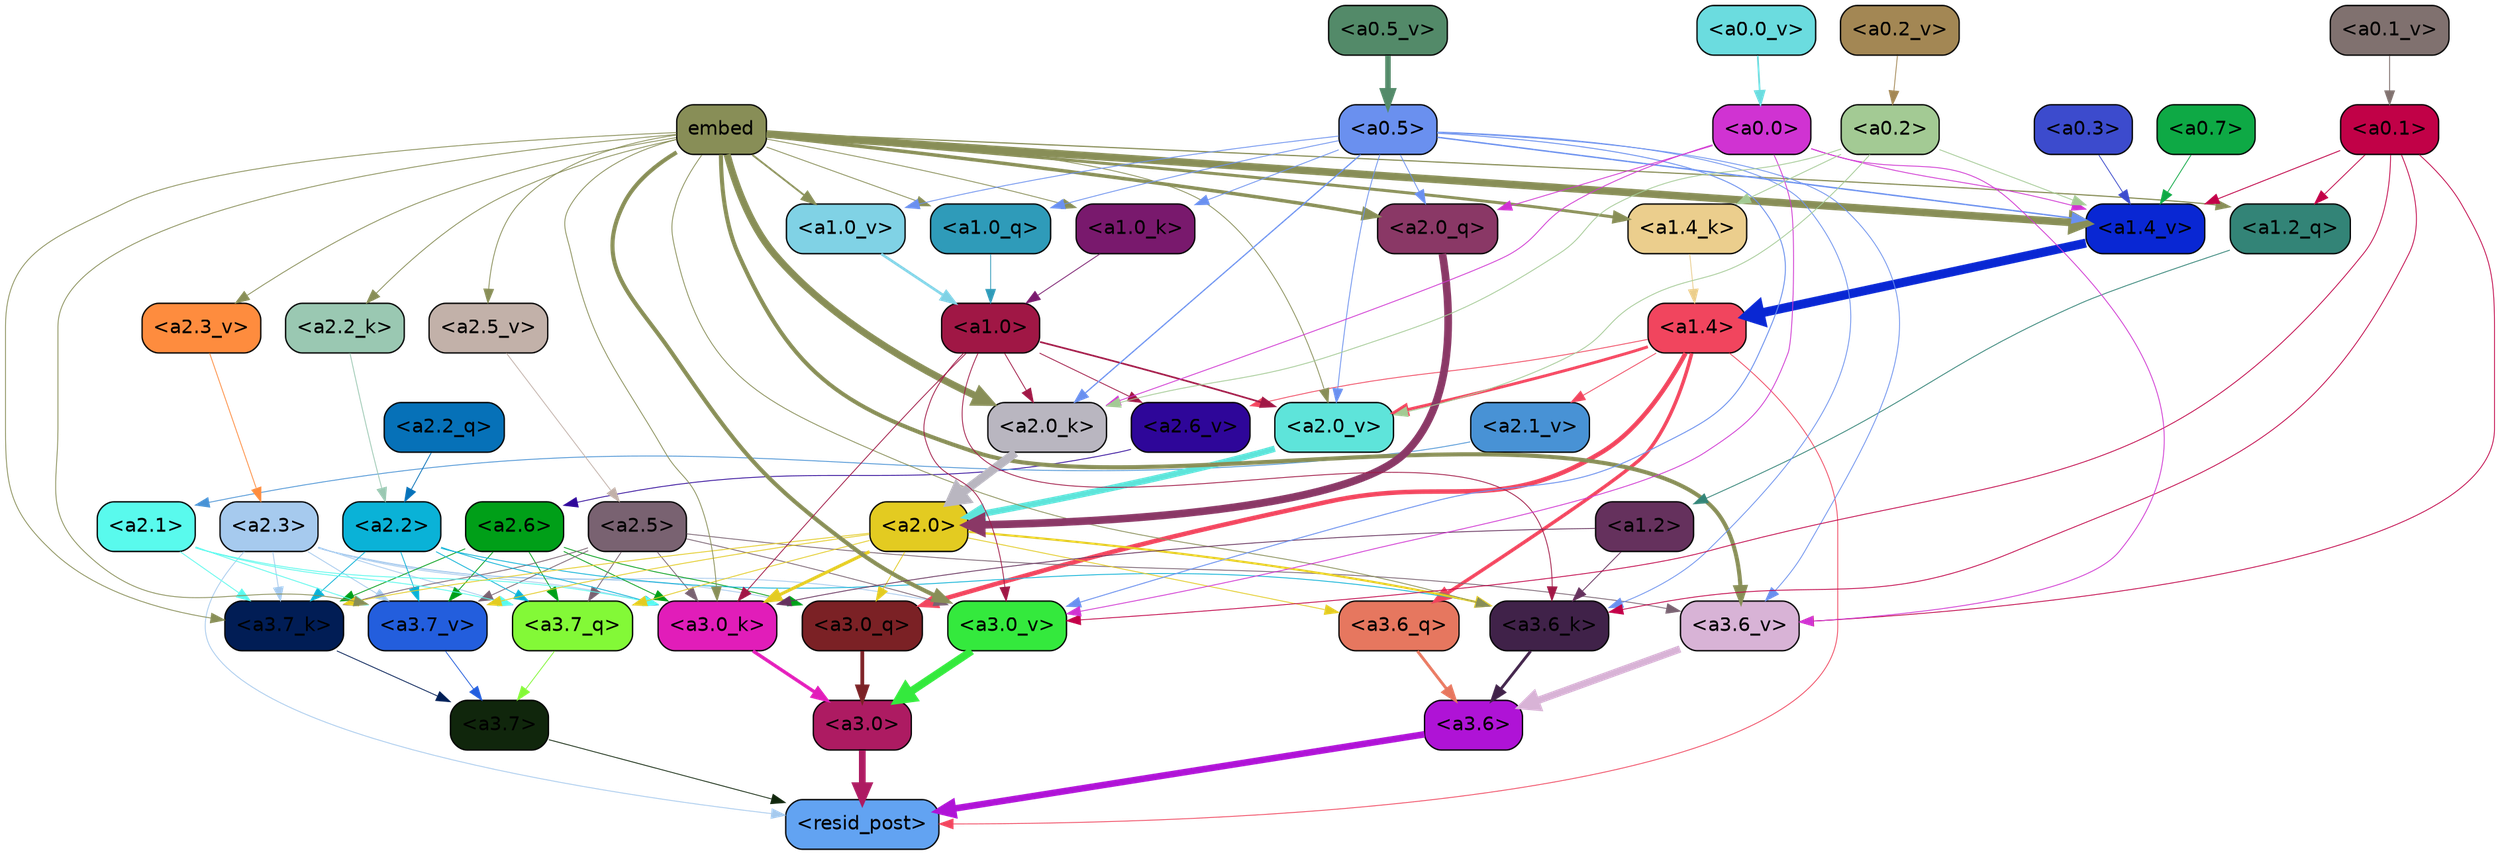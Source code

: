 strict digraph "" {
	graph [bgcolor=transparent,
		layout=dot,
		overlap=false,
		splines=true
	];
	"<a3.7>"	[color=black,
		fillcolor="#10260c",
		fontname=Helvetica,
		shape=box,
		style="filled, rounded"];
	"<resid_post>"	[color=black,
		fillcolor="#62a3f2",
		fontname=Helvetica,
		shape=box,
		style="filled, rounded"];
	"<a3.7>" -> "<resid_post>"	[color="#10260c",
		penwidth=0.6];
	"<a3.6>"	[color=black,
		fillcolor="#af13d6",
		fontname=Helvetica,
		shape=box,
		style="filled, rounded"];
	"<a3.6>" -> "<resid_post>"	[color="#af13d6",
		penwidth=4.753257989883423];
	"<a3.0>"	[color=black,
		fillcolor="#ad1b62",
		fontname=Helvetica,
		shape=box,
		style="filled, rounded"];
	"<a3.0>" -> "<resid_post>"	[color="#ad1b62",
		penwidth=4.90053927898407];
	"<a2.3>"	[color=black,
		fillcolor="#a6caee",
		fontname=Helvetica,
		shape=box,
		style="filled, rounded"];
	"<a2.3>" -> "<resid_post>"	[color="#a6caee",
		penwidth=0.6];
	"<a3.7_q>"	[color=black,
		fillcolor="#83f937",
		fontname=Helvetica,
		shape=box,
		style="filled, rounded"];
	"<a2.3>" -> "<a3.7_q>"	[color="#a6caee",
		penwidth=0.6];
	"<a3.0_q>"	[color=black,
		fillcolor="#7b2125",
		fontname=Helvetica,
		shape=box,
		style="filled, rounded"];
	"<a2.3>" -> "<a3.0_q>"	[color="#a6caee",
		penwidth=0.6];
	"<a3.7_k>"	[color=black,
		fillcolor="#011d55",
		fontname=Helvetica,
		shape=box,
		style="filled, rounded"];
	"<a2.3>" -> "<a3.7_k>"	[color="#a6caee",
		penwidth=0.6];
	"<a3.0_k>"	[color=black,
		fillcolor="#e11db9",
		fontname=Helvetica,
		shape=box,
		style="filled, rounded"];
	"<a2.3>" -> "<a3.0_k>"	[color="#a6caee",
		penwidth=0.6];
	"<a3.7_v>"	[color=black,
		fillcolor="#235edd",
		fontname=Helvetica,
		shape=box,
		style="filled, rounded"];
	"<a2.3>" -> "<a3.7_v>"	[color="#a6caee",
		penwidth=0.6];
	"<a3.0_v>"	[color=black,
		fillcolor="#34e93d",
		fontname=Helvetica,
		shape=box,
		style="filled, rounded"];
	"<a2.3>" -> "<a3.0_v>"	[color="#a6caee",
		penwidth=0.6];
	"<a1.4>"	[color=black,
		fillcolor="#f1455e",
		fontname=Helvetica,
		shape=box,
		style="filled, rounded"];
	"<a1.4>" -> "<resid_post>"	[color="#f1455e",
		penwidth=0.6];
	"<a3.6_q>"	[color=black,
		fillcolor="#e6775f",
		fontname=Helvetica,
		shape=box,
		style="filled, rounded"];
	"<a1.4>" -> "<a3.6_q>"	[color="#f1455e",
		penwidth=2.5149343013763428];
	"<a1.4>" -> "<a3.0_q>"	[color="#f1455e",
		penwidth=3.2760138511657715];
	"<a2.6_v>"	[color=black,
		fillcolor="#2e0699",
		fontname=Helvetica,
		shape=box,
		style="filled, rounded"];
	"<a1.4>" -> "<a2.6_v>"	[color="#f1455e",
		penwidth=0.6];
	"<a2.1_v>"	[color=black,
		fillcolor="#4892d5",
		fontname=Helvetica,
		shape=box,
		style="filled, rounded"];
	"<a1.4>" -> "<a2.1_v>"	[color="#f1455e",
		penwidth=0.6];
	"<a2.0_v>"	[color=black,
		fillcolor="#5ee4da",
		fontname=Helvetica,
		shape=box,
		style="filled, rounded"];
	"<a1.4>" -> "<a2.0_v>"	[color="#f1455e",
		penwidth=2.0870713144540787];
	"<a3.7_q>" -> "<a3.7>"	[color="#83f937",
		penwidth=0.6];
	"<a3.6_q>" -> "<a3.6>"	[color="#e6775f",
		penwidth=2.091020345687866];
	"<a3.0_q>" -> "<a3.0>"	[color="#7b2125",
		penwidth=2.7421876192092896];
	"<a3.7_k>" -> "<a3.7>"	[color="#011d55",
		penwidth=0.6];
	"<a3.6_k>"	[color=black,
		fillcolor="#402249",
		fontname=Helvetica,
		shape=box,
		style="filled, rounded"];
	"<a3.6_k>" -> "<a3.6>"	[color="#402249",
		penwidth=2.048597991466522];
	"<a3.0_k>" -> "<a3.0>"	[color="#e11db9",
		penwidth=2.476402521133423];
	"<a3.7_v>" -> "<a3.7>"	[color="#235edd",
		penwidth=0.6];
	"<a3.6_v>"	[color=black,
		fillcolor="#d8b3d6",
		fontname=Helvetica,
		shape=box,
		style="filled, rounded"];
	"<a3.6_v>" -> "<a3.6>"	[color="#d8b3d6",
		penwidth=5.2550448179244995];
	"<a3.0_v>" -> "<a3.0>"	[color="#34e93d",
		penwidth=5.652270674705505];
	"<a2.6>"	[color=black,
		fillcolor="#009f18",
		fontname=Helvetica,
		shape=box,
		style="filled, rounded"];
	"<a2.6>" -> "<a3.7_q>"	[color="#009f18",
		penwidth=0.6];
	"<a2.6>" -> "<a3.0_q>"	[color="#009f18",
		penwidth=0.6];
	"<a2.6>" -> "<a3.7_k>"	[color="#009f18",
		penwidth=0.6];
	"<a2.6>" -> "<a3.0_k>"	[color="#009f18",
		penwidth=0.6];
	"<a2.6>" -> "<a3.7_v>"	[color="#009f18",
		penwidth=0.6];
	"<a2.5>"	[color=black,
		fillcolor="#796271",
		fontname=Helvetica,
		shape=box,
		style="filled, rounded"];
	"<a2.5>" -> "<a3.7_q>"	[color="#796271",
		penwidth=0.6];
	"<a2.5>" -> "<a3.7_k>"	[color="#796271",
		penwidth=0.6];
	"<a2.5>" -> "<a3.0_k>"	[color="#796271",
		penwidth=0.6];
	"<a2.5>" -> "<a3.7_v>"	[color="#796271",
		penwidth=0.6];
	"<a2.5>" -> "<a3.6_v>"	[color="#796271",
		penwidth=0.6];
	"<a2.5>" -> "<a3.0_v>"	[color="#796271",
		penwidth=0.6];
	"<a2.2>"	[color=black,
		fillcolor="#0ab2d7",
		fontname=Helvetica,
		shape=box,
		style="filled, rounded"];
	"<a2.2>" -> "<a3.7_q>"	[color="#0ab2d7",
		penwidth=0.6];
	"<a2.2>" -> "<a3.7_k>"	[color="#0ab2d7",
		penwidth=0.6];
	"<a2.2>" -> "<a3.6_k>"	[color="#0ab2d7",
		penwidth=0.6];
	"<a2.2>" -> "<a3.0_k>"	[color="#0ab2d7",
		penwidth=0.6];
	"<a2.2>" -> "<a3.7_v>"	[color="#0ab2d7",
		penwidth=0.6];
	"<a2.1>"	[color=black,
		fillcolor="#59faed",
		fontname=Helvetica,
		shape=box,
		style="filled, rounded"];
	"<a2.1>" -> "<a3.7_q>"	[color="#59faed",
		penwidth=0.6];
	"<a2.1>" -> "<a3.7_k>"	[color="#59faed",
		penwidth=0.6];
	"<a2.1>" -> "<a3.0_k>"	[color="#59faed",
		penwidth=0.6];
	"<a2.1>" -> "<a3.7_v>"	[color="#59faed",
		penwidth=0.6];
	"<a2.0>"	[color=black,
		fillcolor="#e3cb21",
		fontname=Helvetica,
		shape=box,
		style="filled, rounded"];
	"<a2.0>" -> "<a3.7_q>"	[color="#e3cb21",
		penwidth=0.6];
	"<a2.0>" -> "<a3.6_q>"	[color="#e3cb21",
		penwidth=0.6];
	"<a2.0>" -> "<a3.0_q>"	[color="#e3cb21",
		penwidth=0.6];
	"<a2.0>" -> "<a3.7_k>"	[color="#e3cb21",
		penwidth=0.6];
	"<a2.0>" -> "<a3.6_k>"	[color="#e3cb21",
		penwidth=1.5290023684501648];
	"<a2.0>" -> "<a3.0_k>"	[color="#e3cb21",
		penwidth=2.2635570764541626];
	"<a2.0>" -> "<a3.7_v>"	[color="#e3cb21",
		penwidth=0.6];
	embed	[color=black,
		fillcolor="#888e57",
		fontname=Helvetica,
		shape=box,
		style="filled, rounded"];
	embed -> "<a3.7_k>"	[color="#888e57",
		penwidth=0.6];
	embed -> "<a3.6_k>"	[color="#888e57",
		penwidth=0.6];
	embed -> "<a3.0_k>"	[color="#888e57",
		penwidth=0.6];
	embed -> "<a3.7_v>"	[color="#888e57",
		penwidth=0.6];
	embed -> "<a3.6_v>"	[color="#888e57",
		penwidth=2.9556376338005066];
	embed -> "<a3.0_v>"	[color="#888e57",
		penwidth=2.972973108291626];
	"<a2.0_q>"	[color=black,
		fillcolor="#8a3866",
		fontname=Helvetica,
		shape=box,
		style="filled, rounded"];
	embed -> "<a2.0_q>"	[color="#888e57",
		penwidth=2.522909115999937];
	"<a2.2_k>"	[color=black,
		fillcolor="#9ac8b2",
		fontname=Helvetica,
		shape=box,
		style="filled, rounded"];
	embed -> "<a2.2_k>"	[color="#888e57",
		penwidth=0.6];
	"<a2.0_k>"	[color=black,
		fillcolor="#b9b6c0",
		fontname=Helvetica,
		shape=box,
		style="filled, rounded"];
	embed -> "<a2.0_k>"	[color="#888e57",
		penwidth=5.094568967819214];
	"<a2.5_v>"	[color=black,
		fillcolor="#c2b1a9",
		fontname=Helvetica,
		shape=box,
		style="filled, rounded"];
	embed -> "<a2.5_v>"	[color="#888e57",
		penwidth=0.6];
	"<a2.3_v>"	[color=black,
		fillcolor="#fe8c3e",
		fontname=Helvetica,
		shape=box,
		style="filled, rounded"];
	embed -> "<a2.3_v>"	[color="#888e57",
		penwidth=0.6];
	embed -> "<a2.0_v>"	[color="#888e57",
		penwidth=0.6];
	"<a1.2_q>"	[color=black,
		fillcolor="#338477",
		fontname=Helvetica,
		shape=box,
		style="filled, rounded"];
	embed -> "<a1.2_q>"	[color="#888e57",
		penwidth=0.8520002365112305];
	"<a1.0_q>"	[color=black,
		fillcolor="#2f9bb9",
		fontname=Helvetica,
		shape=box,
		style="filled, rounded"];
	embed -> "<a1.0_q>"	[color="#888e57",
		penwidth=0.6];
	"<a1.4_k>"	[color=black,
		fillcolor="#ebce8d",
		fontname=Helvetica,
		shape=box,
		style="filled, rounded"];
	embed -> "<a1.4_k>"	[color="#888e57",
		penwidth=2.115079402923584];
	"<a1.0_k>"	[color=black,
		fillcolor="#79196d",
		fontname=Helvetica,
		shape=box,
		style="filled, rounded"];
	embed -> "<a1.0_k>"	[color="#888e57",
		penwidth=0.6];
	"<a1.4_v>"	[color=black,
		fillcolor="#0927d3",
		fontname=Helvetica,
		shape=box,
		style="filled, rounded"];
	embed -> "<a1.4_v>"	[color="#888e57",
		penwidth=5.504090070724487];
	"<a1.0_v>"	[color=black,
		fillcolor="#80d2e5",
		fontname=Helvetica,
		shape=box,
		style="filled, rounded"];
	embed -> "<a1.0_v>"	[color="#888e57",
		penwidth=1.2935692071914673];
	"<a1.2>"	[color=black,
		fillcolor="#65315d",
		fontname=Helvetica,
		shape=box,
		style="filled, rounded"];
	"<a1.2>" -> "<a3.6_k>"	[color="#65315d",
		penwidth=0.6];
	"<a1.2>" -> "<a3.0_k>"	[color="#65315d",
		penwidth=0.6];
	"<a1.0>"	[color=black,
		fillcolor="#a01745",
		fontname=Helvetica,
		shape=box,
		style="filled, rounded"];
	"<a1.0>" -> "<a3.6_k>"	[color="#a01745",
		penwidth=0.6];
	"<a1.0>" -> "<a3.0_k>"	[color="#a01745",
		penwidth=0.6];
	"<a1.0>" -> "<a3.0_v>"	[color="#a01745",
		penwidth=0.6];
	"<a1.0>" -> "<a2.0_k>"	[color="#a01745",
		penwidth=0.6];
	"<a1.0>" -> "<a2.6_v>"	[color="#a01745",
		penwidth=0.6];
	"<a1.0>" -> "<a2.0_v>"	[color="#a01745",
		penwidth=1.2152502536773682];
	"<a0.5>"	[color=black,
		fillcolor="#6a90ef",
		fontname=Helvetica,
		shape=box,
		style="filled, rounded"];
	"<a0.5>" -> "<a3.6_k>"	[color="#6a90ef",
		penwidth=0.6];
	"<a0.5>" -> "<a3.6_v>"	[color="#6a90ef",
		penwidth=0.6];
	"<a0.5>" -> "<a3.0_v>"	[color="#6a90ef",
		penwidth=0.6790935099124908];
	"<a0.5>" -> "<a2.0_q>"	[color="#6a90ef",
		penwidth=0.6];
	"<a0.5>" -> "<a2.0_k>"	[color="#6a90ef",
		penwidth=0.8835153579711914];
	"<a0.5>" -> "<a2.0_v>"	[color="#6a90ef",
		penwidth=0.6];
	"<a0.5>" -> "<a1.0_q>"	[color="#6a90ef",
		penwidth=0.6];
	"<a0.5>" -> "<a1.0_k>"	[color="#6a90ef",
		penwidth=0.6];
	"<a0.5>" -> "<a1.4_v>"	[color="#6a90ef",
		penwidth=1.022335171699524];
	"<a0.5>" -> "<a1.0_v>"	[color="#6a90ef",
		penwidth=0.6];
	"<a0.1>"	[color=black,
		fillcolor="#c10147",
		fontname=Helvetica,
		shape=box,
		style="filled, rounded"];
	"<a0.1>" -> "<a3.6_k>"	[color="#c10147",
		penwidth=0.6];
	"<a0.1>" -> "<a3.6_v>"	[color="#c10147",
		penwidth=0.6];
	"<a0.1>" -> "<a3.0_v>"	[color="#c10147",
		penwidth=0.6];
	"<a0.1>" -> "<a1.2_q>"	[color="#c10147",
		penwidth=0.6];
	"<a0.1>" -> "<a1.4_v>"	[color="#c10147",
		penwidth=0.6438122987747192];
	"<a0.0>"	[color=black,
		fillcolor="#d033d2",
		fontname=Helvetica,
		shape=box,
		style="filled, rounded"];
	"<a0.0>" -> "<a3.6_v>"	[color="#d033d2",
		penwidth=0.6];
	"<a0.0>" -> "<a3.0_v>"	[color="#d033d2",
		penwidth=0.6];
	"<a0.0>" -> "<a2.0_q>"	[color="#d033d2",
		penwidth=0.6];
	"<a0.0>" -> "<a2.0_k>"	[color="#d033d2",
		penwidth=0.6];
	"<a0.0>" -> "<a1.4_v>"	[color="#d033d2",
		penwidth=0.6];
	"<a2.2_q>"	[color=black,
		fillcolor="#0671b8",
		fontname=Helvetica,
		shape=box,
		style="filled, rounded"];
	"<a2.2_q>" -> "<a2.2>"	[color="#0671b8",
		penwidth=0.6];
	"<a2.0_q>" -> "<a2.0>"	[color="#8a3866",
		penwidth=5.557696580886841];
	"<a2.2_k>" -> "<a2.2>"	[color="#9ac8b2",
		penwidth=0.6];
	"<a2.0_k>" -> "<a2.0>"	[color="#b9b6c0",
		penwidth=6.320472955703735];
	"<a2.6_v>" -> "<a2.6>"	[color="#2e0699",
		penwidth=0.6];
	"<a2.5_v>" -> "<a2.5>"	[color="#c2b1a9",
		penwidth=0.6];
	"<a2.3_v>" -> "<a2.3>"	[color="#fe8c3e",
		penwidth=0.6];
	"<a2.1_v>" -> "<a2.1>"	[color="#4892d5",
		penwidth=0.6];
	"<a2.0_v>" -> "<a2.0>"	[color="#5ee4da",
		penwidth=4.611755967140198];
	"<a0.2>"	[color=black,
		fillcolor="#a3ca94",
		fontname=Helvetica,
		shape=box,
		style="filled, rounded"];
	"<a0.2>" -> "<a2.0_k>"	[color="#a3ca94",
		penwidth=0.6];
	"<a0.2>" -> "<a2.0_v>"	[color="#a3ca94",
		penwidth=0.6];
	"<a0.2>" -> "<a1.4_k>"	[color="#a3ca94",
		penwidth=0.6];
	"<a0.2>" -> "<a1.4_v>"	[color="#a3ca94",
		penwidth=0.6];
	"<a1.2_q>" -> "<a1.2>"	[color="#338477",
		penwidth=0.6145738363265991];
	"<a1.0_q>" -> "<a1.0>"	[color="#2f9bb9",
		penwidth=0.6];
	"<a1.4_k>" -> "<a1.4>"	[color="#ebce8d",
		penwidth=0.6];
	"<a1.0_k>" -> "<a1.0>"	[color="#79196d",
		penwidth=0.6];
	"<a1.4_v>" -> "<a1.4>"	[color="#0927d3",
		penwidth=6.5241758823394775];
	"<a1.0_v>" -> "<a1.0>"	[color="#80d2e5",
		penwidth=1.8809151649475098];
	"<a0.7>"	[color=black,
		fillcolor="#0ea945",
		fontname=Helvetica,
		shape=box,
		style="filled, rounded"];
	"<a0.7>" -> "<a1.4_v>"	[color="#0ea945",
		penwidth=0.6];
	"<a0.3>"	[color=black,
		fillcolor="#3c4bcd",
		fontname=Helvetica,
		shape=box,
		style="filled, rounded"];
	"<a0.3>" -> "<a1.4_v>"	[color="#3c4bcd",
		penwidth=0.6];
	"<a0.5_v>"	[color=black,
		fillcolor="#538a69",
		fontname=Helvetica,
		shape=box,
		style="filled, rounded"];
	"<a0.5_v>" -> "<a0.5>"	[color="#538a69",
		penwidth=4.0173709988594055];
	"<a0.2_v>"	[color=black,
		fillcolor="#a38754",
		fontname=Helvetica,
		shape=box,
		style="filled, rounded"];
	"<a0.2_v>" -> "<a0.2>"	[color="#a38754",
		penwidth=0.6];
	"<a0.1_v>"	[color=black,
		fillcolor="#80716f",
		fontname=Helvetica,
		shape=box,
		style="filled, rounded"];
	"<a0.1_v>" -> "<a0.1>"	[color="#80716f",
		penwidth=0.6690568923950195];
	"<a0.0_v>"	[color=black,
		fillcolor="#6bdcdf",
		fontname=Helvetica,
		shape=box,
		style="filled, rounded"];
	"<a0.0_v>" -> "<a0.0>"	[color="#6bdcdf",
		penwidth=1.2524418830871582];
}
